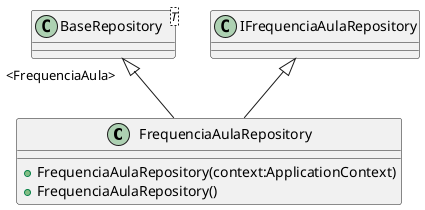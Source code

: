 @startuml
class FrequenciaAulaRepository {
    + FrequenciaAulaRepository(context:ApplicationContext)
    + FrequenciaAulaRepository()
}
class "BaseRepository"<T> {
}
"BaseRepository" "<FrequenciaAula>" <|-- FrequenciaAulaRepository
IFrequenciaAulaRepository <|-- FrequenciaAulaRepository
@enduml
